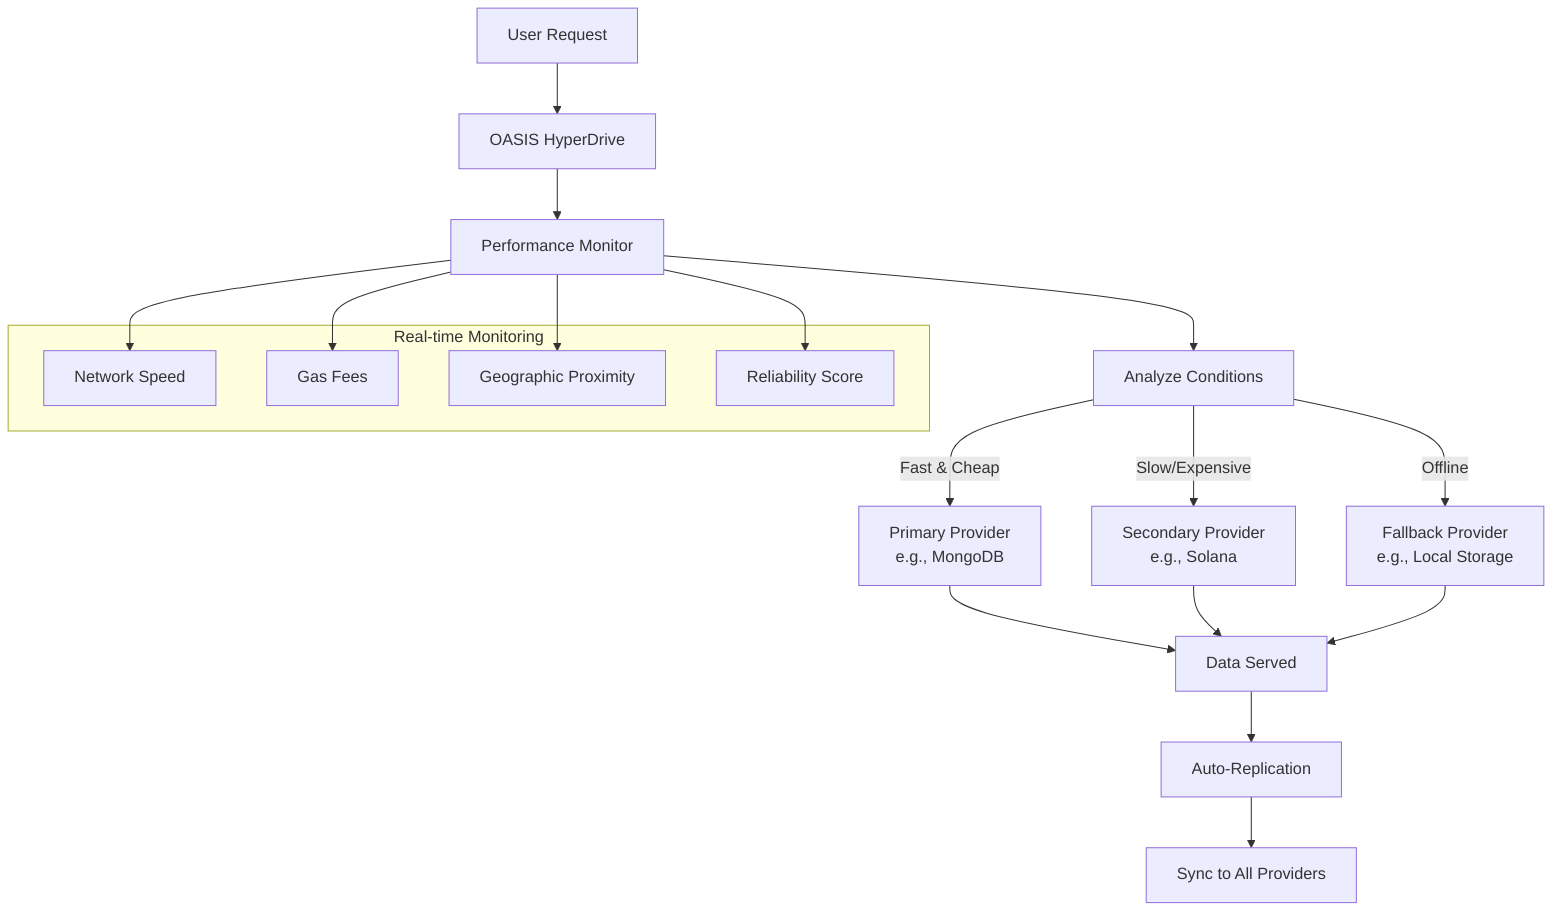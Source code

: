 graph TD
    USER[User Request] --> HYPERDRIVE[OASIS HyperDrive]
    
    HYPERDRIVE --> MONITOR[Performance Monitor]
    MONITOR --> ANALYZE[Analyze Conditions]
    
    ANALYZE --> |Fast & Cheap| PRIMARY[Primary Provider\n e.g., MongoDB]
    ANALYZE --> |Slow/Expensive| SECONDARY[Secondary Provider\n e.g., Solana]
    ANALYZE --> |Offline| FALLBACK[Fallback Provider\n e.g., Local Storage]
    
    PRIMARY --> SUCCESS[Data Served]
    SECONDARY --> SUCCESS
    FALLBACK --> SUCCESS
    
    SUCCESS --> REPLICATE[Auto-Replication]
    REPLICATE --> SYNC[Sync to All Providers]
    
    subgraph "Real-time Monitoring"
        SPEED[Network Speed]
        COST[Gas Fees]
        GEO[Geographic Proximity]
        RELIABILITY[Reliability Score]
    end
    
    MONITOR --> SPEED
    MONITOR --> COST
    MONITOR --> GEO
    MONITOR --> RELIABILITY
